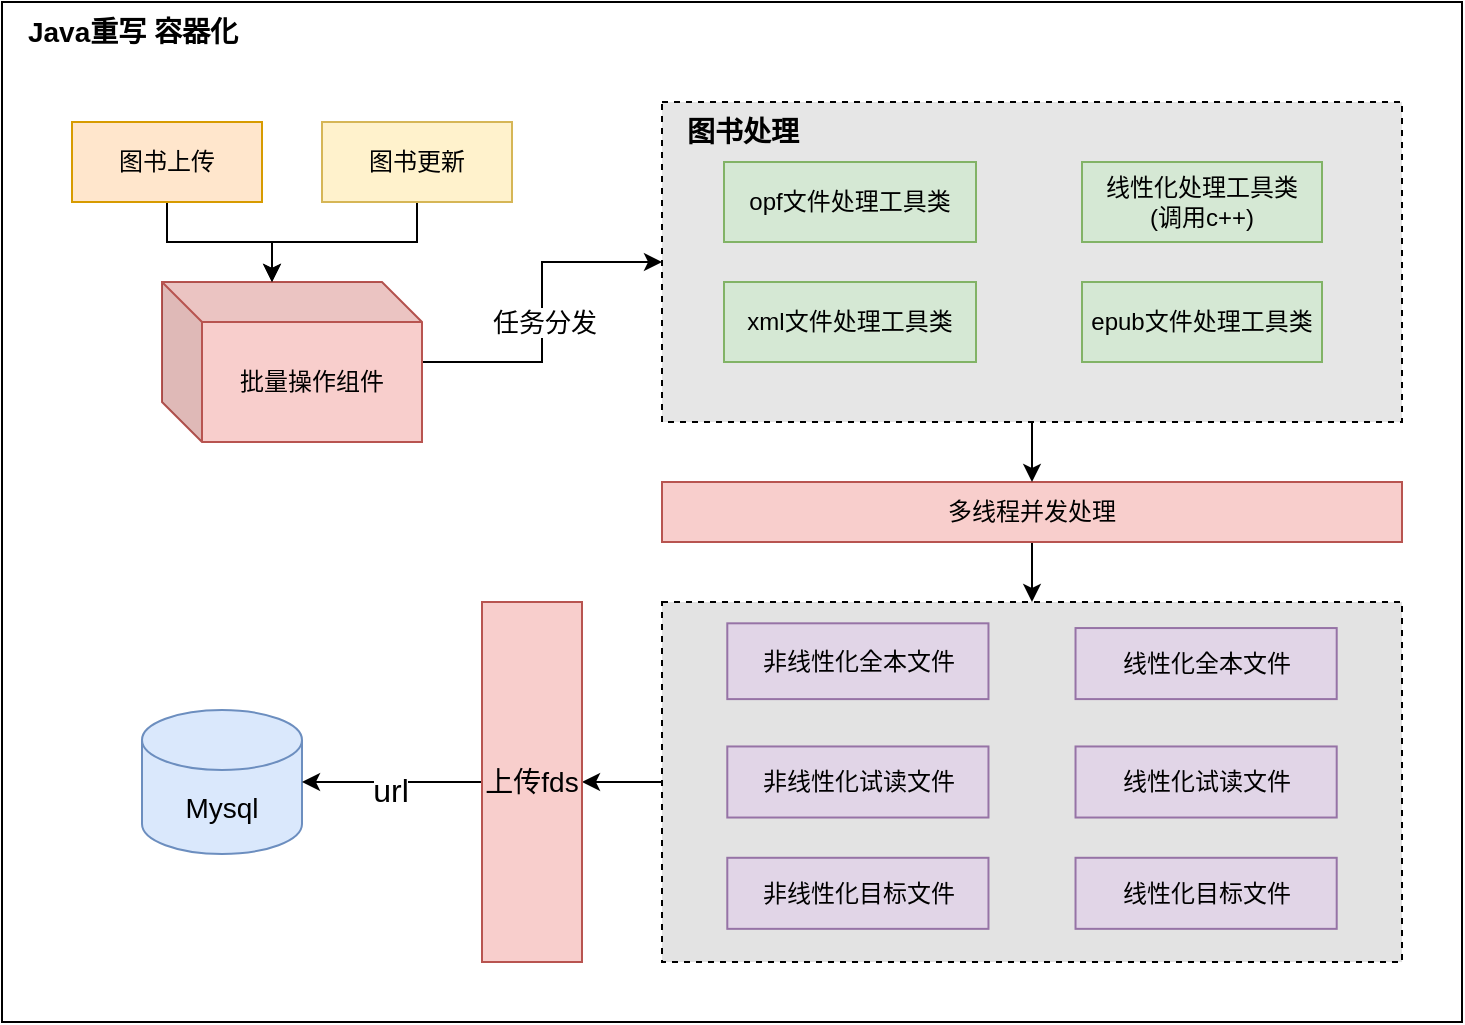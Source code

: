 <mxfile version="21.6.8" type="github">
  <diagram name="第 1 页" id="BfoXBWILRWUiTi9KGCna">
    <mxGraphModel dx="1877" dy="630" grid="1" gridSize="10" guides="1" tooltips="1" connect="1" arrows="1" fold="1" page="1" pageScale="1" pageWidth="827" pageHeight="1169" math="0" shadow="0">
      <root>
        <mxCell id="0" />
        <mxCell id="1" parent="0" />
        <mxCell id="qt_Jid6uIY3iX1TQbwFm-16" value="" style="rounded=0;whiteSpace=wrap;html=1;" parent="1" vertex="1">
          <mxGeometry x="-10" y="120" width="730" height="510" as="geometry" />
        </mxCell>
        <mxCell id="qt_Jid6uIY3iX1TQbwFm-14" style="edgeStyle=orthogonalEdgeStyle;rounded=0;orthogonalLoop=1;jettySize=auto;html=1;" parent="1" source="qt_Jid6uIY3iX1TQbwFm-9" target="qt_Jid6uIY3iX1TQbwFm-7" edge="1">
          <mxGeometry relative="1" as="geometry" />
        </mxCell>
        <mxCell id="qt_Jid6uIY3iX1TQbwFm-15" value="&lt;font style=&quot;font-size: 13px;&quot;&gt;任务分发&lt;/font&gt;" style="edgeLabel;html=1;align=center;verticalAlign=middle;resizable=0;points=[];" parent="qt_Jid6uIY3iX1TQbwFm-14" vertex="1" connectable="0">
          <mxGeometry x="-0.411" y="2" relative="1" as="geometry">
            <mxPoint x="11" y="-18" as="offset" />
          </mxGeometry>
        </mxCell>
        <mxCell id="qt_Jid6uIY3iX1TQbwFm-9" value="批量操作组件" style="shape=cube;whiteSpace=wrap;html=1;boundedLbl=1;backgroundOutline=1;darkOpacity=0.05;darkOpacity2=0.1;fillColor=#f8cecc;strokeColor=#b85450;" parent="1" vertex="1">
          <mxGeometry x="70" y="260" width="130" height="80" as="geometry" />
        </mxCell>
        <mxCell id="qt_Jid6uIY3iX1TQbwFm-17" value="&lt;b&gt;&lt;font style=&quot;font-size: 14px;&quot;&gt;Java重写 容器化&lt;/font&gt;&lt;/b&gt;" style="text;html=1;align=center;verticalAlign=middle;resizable=0;points=[];autosize=1;strokeColor=none;fillColor=none;" parent="1" vertex="1">
          <mxGeometry x="-10" y="120" width="130" height="30" as="geometry" />
        </mxCell>
        <mxCell id="EOI0EI14CAxdlLVf6kwt-11" style="edgeStyle=orthogonalEdgeStyle;rounded=0;orthogonalLoop=1;jettySize=auto;html=1;exitX=0.5;exitY=1;exitDx=0;exitDy=0;entryX=0;entryY=0;entryDx=55;entryDy=0;entryPerimeter=0;" parent="1" source="EOI0EI14CAxdlLVf6kwt-2" target="qt_Jid6uIY3iX1TQbwFm-9" edge="1">
          <mxGeometry relative="1" as="geometry" />
        </mxCell>
        <mxCell id="EOI0EI14CAxdlLVf6kwt-2" value="图书上传" style="rounded=0;whiteSpace=wrap;html=1;fillColor=#ffe6cc;strokeColor=#d79b00;" parent="1" vertex="1">
          <mxGeometry x="25" y="180" width="95" height="40" as="geometry" />
        </mxCell>
        <mxCell id="EOI0EI14CAxdlLVf6kwt-12" style="edgeStyle=orthogonalEdgeStyle;rounded=0;orthogonalLoop=1;jettySize=auto;html=1;exitX=0.5;exitY=1;exitDx=0;exitDy=0;entryX=0;entryY=0;entryDx=55;entryDy=0;entryPerimeter=0;" parent="1" source="EOI0EI14CAxdlLVf6kwt-5" target="qt_Jid6uIY3iX1TQbwFm-9" edge="1">
          <mxGeometry relative="1" as="geometry" />
        </mxCell>
        <mxCell id="EOI0EI14CAxdlLVf6kwt-5" value="图书更新" style="rounded=0;whiteSpace=wrap;html=1;fillColor=#fff2cc;strokeColor=#d6b656;" parent="1" vertex="1">
          <mxGeometry x="150" y="180" width="95" height="40" as="geometry" />
        </mxCell>
        <mxCell id="EOI0EI14CAxdlLVf6kwt-14" value="" style="group;fillColor=#e1d5e7;strokeColor=#9673a6;dashed=1;container=0;" parent="1" vertex="1" connectable="0">
          <mxGeometry x="320" y="420" width="370" height="180" as="geometry" />
        </mxCell>
        <mxCell id="EOI0EI14CAxdlLVf6kwt-36" style="edgeStyle=orthogonalEdgeStyle;rounded=0;orthogonalLoop=1;jettySize=auto;html=1;exitX=0.5;exitY=1;exitDx=0;exitDy=0;" parent="1" source="EOI0EI14CAxdlLVf6kwt-25" target="EOI0EI14CAxdlLVf6kwt-15" edge="1">
          <mxGeometry relative="1" as="geometry" />
        </mxCell>
        <mxCell id="EOI0EI14CAxdlLVf6kwt-25" value="多线程并发处理" style="rounded=0;whiteSpace=wrap;html=1;fillColor=#f8cecc;strokeColor=#b85450;" parent="1" vertex="1">
          <mxGeometry x="320" y="360" width="370" height="30" as="geometry" />
        </mxCell>
        <mxCell id="EOI0EI14CAxdlLVf6kwt-34" style="edgeStyle=orthogonalEdgeStyle;rounded=0;orthogonalLoop=1;jettySize=auto;html=1;exitX=0.5;exitY=1;exitDx=0;exitDy=0;" parent="1" source="qt_Jid6uIY3iX1TQbwFm-7" target="EOI0EI14CAxdlLVf6kwt-25" edge="1">
          <mxGeometry relative="1" as="geometry" />
        </mxCell>
        <mxCell id="EOI0EI14CAxdlLVf6kwt-45" style="edgeStyle=orthogonalEdgeStyle;rounded=0;orthogonalLoop=1;jettySize=auto;html=1;exitX=0;exitY=0.5;exitDx=0;exitDy=0;" parent="1" source="EOI0EI14CAxdlLVf6kwt-15" target="EOI0EI14CAxdlLVf6kwt-41" edge="1">
          <mxGeometry relative="1" as="geometry" />
        </mxCell>
        <mxCell id="EOI0EI14CAxdlLVf6kwt-15" value="" style="rounded=0;whiteSpace=wrap;html=1;fillColor=#E3E3E3;dashed=1;" parent="1" vertex="1">
          <mxGeometry x="320" y="420" width="370.0" height="180" as="geometry" />
        </mxCell>
        <mxCell id="EOI0EI14CAxdlLVf6kwt-16" value="非线性化全本文件" style="rounded=0;whiteSpace=wrap;html=1;fillColor=#e1d5e7;strokeColor=#9673a6;" parent="1" vertex="1">
          <mxGeometry x="352.647" y="430.658" width="130.588" height="37.895" as="geometry" />
        </mxCell>
        <mxCell id="EOI0EI14CAxdlLVf6kwt-17" value="线性化全本文件" style="rounded=0;whiteSpace=wrap;html=1;fillColor=#e1d5e7;strokeColor=#9673a6;" parent="1" vertex="1">
          <mxGeometry x="526.765" y="433.026" width="130.588" height="35.526" as="geometry" />
        </mxCell>
        <mxCell id="EOI0EI14CAxdlLVf6kwt-18" value="非线性化试读文件" style="rounded=0;whiteSpace=wrap;html=1;fillColor=#e1d5e7;strokeColor=#9673a6;" parent="1" vertex="1">
          <mxGeometry x="352.647" y="492.237" width="130.588" height="35.526" as="geometry" />
        </mxCell>
        <mxCell id="EOI0EI14CAxdlLVf6kwt-19" value="线性化试读文件" style="rounded=0;whiteSpace=wrap;html=1;fillColor=#e1d5e7;strokeColor=#9673a6;" parent="1" vertex="1">
          <mxGeometry x="526.765" y="492.237" width="130.588" height="35.526" as="geometry" />
        </mxCell>
        <mxCell id="EOI0EI14CAxdlLVf6kwt-20" value="非线性化目标文件" style="rounded=0;whiteSpace=wrap;html=1;fillColor=#e1d5e7;strokeColor=#9673a6;" parent="1" vertex="1">
          <mxGeometry x="352.647" y="547.895" width="130.588" height="35.526" as="geometry" />
        </mxCell>
        <mxCell id="EOI0EI14CAxdlLVf6kwt-21" value="线性化目标文件" style="rounded=0;whiteSpace=wrap;html=1;fillColor=#e1d5e7;strokeColor=#9673a6;" parent="1" vertex="1">
          <mxGeometry x="526.765" y="547.895" width="130.588" height="35.526" as="geometry" />
        </mxCell>
        <mxCell id="EOI0EI14CAxdlLVf6kwt-40" value="&lt;font style=&quot;font-size: 14px;&quot;&gt;Mysql&lt;/font&gt;" style="shape=cylinder3;whiteSpace=wrap;html=1;boundedLbl=1;backgroundOutline=1;size=15;fillColor=#dae8fc;strokeColor=#6c8ebf;" parent="1" vertex="1">
          <mxGeometry x="60" y="474" width="80" height="72" as="geometry" />
        </mxCell>
        <mxCell id="EOI0EI14CAxdlLVf6kwt-42" style="edgeStyle=orthogonalEdgeStyle;rounded=0;orthogonalLoop=1;jettySize=auto;html=1;exitX=0;exitY=0.5;exitDx=0;exitDy=0;entryX=1;entryY=0.5;entryDx=0;entryDy=0;entryPerimeter=0;" parent="1" source="EOI0EI14CAxdlLVf6kwt-41" target="EOI0EI14CAxdlLVf6kwt-40" edge="1">
          <mxGeometry relative="1" as="geometry" />
        </mxCell>
        <mxCell id="EOI0EI14CAxdlLVf6kwt-43" value="&lt;font style=&quot;font-size: 16px;&quot;&gt;url&lt;/font&gt;" style="edgeLabel;html=1;align=center;verticalAlign=middle;resizable=0;points=[];" parent="EOI0EI14CAxdlLVf6kwt-42" vertex="1" connectable="0">
          <mxGeometry x="0.022" y="4" relative="1" as="geometry">
            <mxPoint as="offset" />
          </mxGeometry>
        </mxCell>
        <mxCell id="EOI0EI14CAxdlLVf6kwt-41" value="&lt;font style=&quot;font-size: 14px;&quot;&gt;上传fds&lt;/font&gt;" style="rounded=0;whiteSpace=wrap;html=1;fillColor=#f8cecc;strokeColor=#b85450;" parent="1" vertex="1">
          <mxGeometry x="230" y="420" width="50" height="180" as="geometry" />
        </mxCell>
        <mxCell id="qt_Jid6uIY3iX1TQbwFm-7" value="" style="rounded=0;whiteSpace=wrap;html=1;strokeColor=default;dashed=1;fillColor=#E6E6E6;" parent="1" vertex="1">
          <mxGeometry x="320" y="170" width="370" height="160" as="geometry" />
        </mxCell>
        <mxCell id="qt_Jid6uIY3iX1TQbwFm-2" value="opf文件处理工具类" style="rounded=0;whiteSpace=wrap;html=1;fillColor=#d5e8d4;strokeColor=#82b366;" parent="1" vertex="1">
          <mxGeometry x="351" y="200" width="126" height="40" as="geometry" />
        </mxCell>
        <mxCell id="qt_Jid6uIY3iX1TQbwFm-3" value="线性化处理工具类&lt;br&gt;(调用c++)" style="rounded=0;whiteSpace=wrap;html=1;fillColor=#d5e8d4;strokeColor=#82b366;" parent="1" vertex="1">
          <mxGeometry x="530" y="200" width="120" height="40" as="geometry" />
        </mxCell>
        <mxCell id="qt_Jid6uIY3iX1TQbwFm-4" value="xml文件处理工具类" style="rounded=0;whiteSpace=wrap;html=1;fillColor=#d5e8d4;strokeColor=#82b366;" parent="1" vertex="1">
          <mxGeometry x="351" y="260" width="126" height="40" as="geometry" />
        </mxCell>
        <mxCell id="qt_Jid6uIY3iX1TQbwFm-5" value="epub文件处理工具类" style="rounded=0;whiteSpace=wrap;html=1;fillColor=#d5e8d4;strokeColor=#82b366;" parent="1" vertex="1">
          <mxGeometry x="530" y="260" width="120" height="40" as="geometry" />
        </mxCell>
        <mxCell id="EOI0EI14CAxdlLVf6kwt-13" value="&lt;b&gt;&lt;font style=&quot;font-size: 14px;&quot;&gt;图书处理&lt;/font&gt;&lt;/b&gt;" style="text;html=1;align=center;verticalAlign=middle;resizable=0;points=[];autosize=1;strokeColor=none;fillColor=none;" parent="1" vertex="1">
          <mxGeometry x="320" y="170" width="80" height="30" as="geometry" />
        </mxCell>
      </root>
    </mxGraphModel>
  </diagram>
</mxfile>
